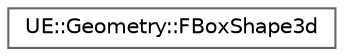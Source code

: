 digraph "Graphical Class Hierarchy"
{
 // INTERACTIVE_SVG=YES
 // LATEX_PDF_SIZE
  bgcolor="transparent";
  edge [fontname=Helvetica,fontsize=10,labelfontname=Helvetica,labelfontsize=10];
  node [fontname=Helvetica,fontsize=10,shape=box,height=0.2,width=0.4];
  rankdir="LR";
  Node0 [id="Node000000",label="UE::Geometry::FBoxShape3d",height=0.2,width=0.4,color="grey40", fillcolor="white", style="filled",URL="$d8/d56/structUE_1_1Geometry_1_1FBoxShape3d.html",tooltip="FBoxShape is a 3D oriented box."];
}
